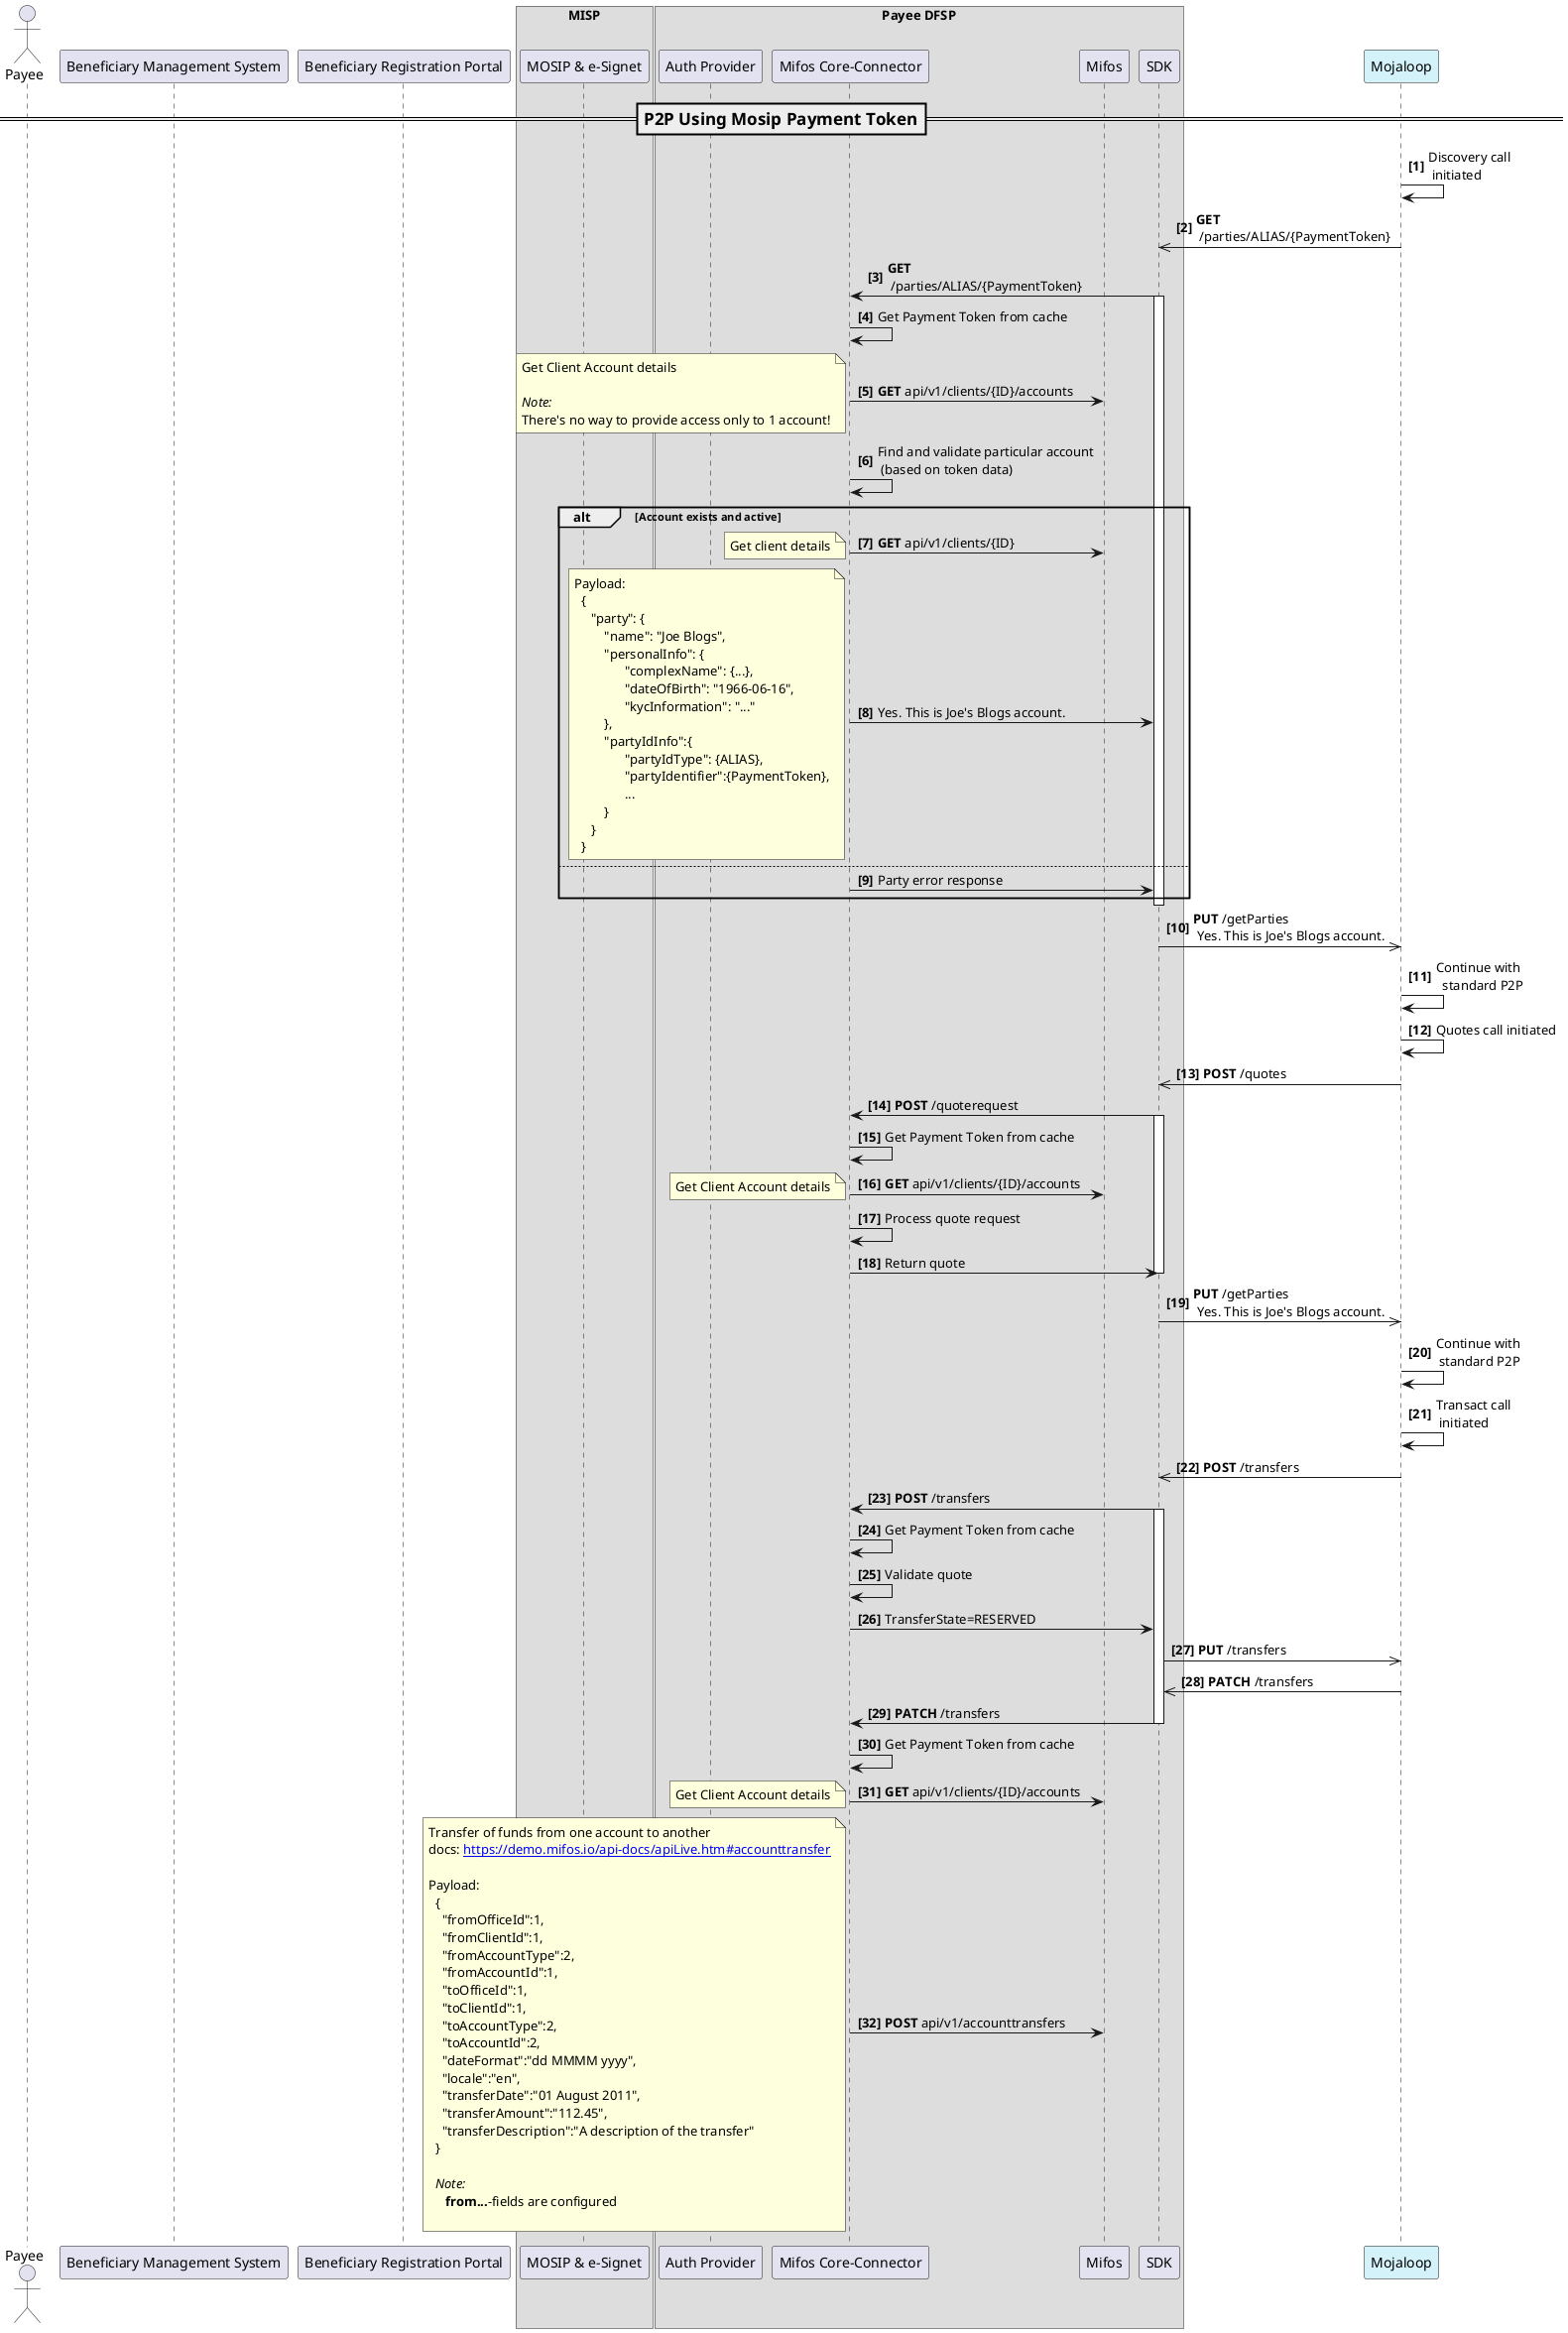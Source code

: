 @startuml
autonumber 1 "<b>[0]"

actor "Payee" as Payee

participant "Beneficiary Management System" as BMS
participant "Beneficiary Registration Portal" as BRP

box MISP
participant "MOSIP & e-Signet" as eSignet
end box
box "Payee DFSP"
participant "Auth Provider" as OAuth
participant "Mifos Core-Connector" as CC
participant "Mifos" as Mifos
participant "SDK" as SDK
end box
participant "Mojaloop" as Mojaloop  #d4f2f9

=== P2P Using Mosip Payment Token ==

Mojaloop->Mojaloop: Discovery call \n initiated
Mojaloop->>SDK: **GET** \n /parties/ALIAS/{PaymentToken}
SDK->CC: **GET** \n /parties/ALIAS/{PaymentToken}

activate SDK
CC->CC: Get Payment Token from cache
CC->Mifos: **GET** api/v1/clients/{ID}/accounts
note left
  Get Client Account details

  <i>Note:</i>
  There's no way to provide access only to 1 account!
end note
CC->CC: Find and validate particular account \n (based on token data)

alt Account exists and active
    CC->Mifos: **GET** api/v1/clients/{ID}
    note left
       Get client details
    end note
    CC->SDK:  Yes. This is Joe's Blogs account.
    note left
       Payload:
         {
            "party": {
                "name": "Joe Blogs",
                "personalInfo": {
                      "complexName": {...},
                      "dateOfBirth": "1966-06-16",
                      "kycInformation": "..."
                },
                "partyIdInfo":{
                      "partyIdType": {ALIAS},
                      "partyIdentifier":{PaymentToken},
                      ...
                }
            }
         }
    end note
else
    CC -> SDK: Party error response
end

deactivate SDK

SDK->>Mojaloop: **PUT** /getParties \n Yes. This is Joe's Blogs account.
Mojaloop->Mojaloop: Continue with\n  standard P2P

Mojaloop->Mojaloop: Quotes call initiated
Mojaloop->>SDK: **POST** /quotes
SDK->CC:  **POST** /quoterequest

activate SDK
CC->CC: Get Payment Token from cache
CC->Mifos: **GET** api/v1/clients/{ID}/accounts
note left
  Get Client Account details
end note
CC->CC: Process quote request
CC->SDK: Return quote
deactivate SDK

SDK->>Mojaloop: **PUT** /getParties \n Yes. This is Joe's Blogs account.
Mojaloop->Mojaloop: Continue with \n standard P2P

Mojaloop->Mojaloop: Transact call \n initiated
Mojaloop->>SDK: **POST** /transfers
SDK->CC:  **POST** /transfers

activate SDK
CC->CC: Get Payment Token from cache
CC->CC: Validate quote
CC->SDK:  TransferState=RESERVED
SDK->>Mojaloop: **PUT** /transfers
Mojaloop->>SDK: **PATCH** /transfers
SDK->CC: **PATCH** /transfers
deactivate SDK

CC->CC: Get Payment Token from cache
CC->Mifos: **GET** api/v1/clients/{ID}/accounts
note left
  Get Client Account details
end note

CC->Mifos: **POST** api/v1/accounttransfers
note left
  Transfer of funds from one account to another
  docs: [[https://demo.mifos.io/api-docs/apiLive.htm#accounttransfer]]

  Payload:
    {
      "fromOfficeId":1,
      "fromClientId":1,
      "fromAccountType":2,
      "fromAccountId":1,
      "toOfficeId":1,
      "toClientId":1,
      "toAccountType":2,
      "toAccountId":2,
      "dateFormat":"dd MMMM yyyy",
      "locale":"en",
      "transferDate":"01 August 2011",
      "transferAmount":"112.45",
      "transferDescription":"A description of the transfer"
    }

    <i>Note:</i>
       **from...**-fields are configured

end note



@enduml
